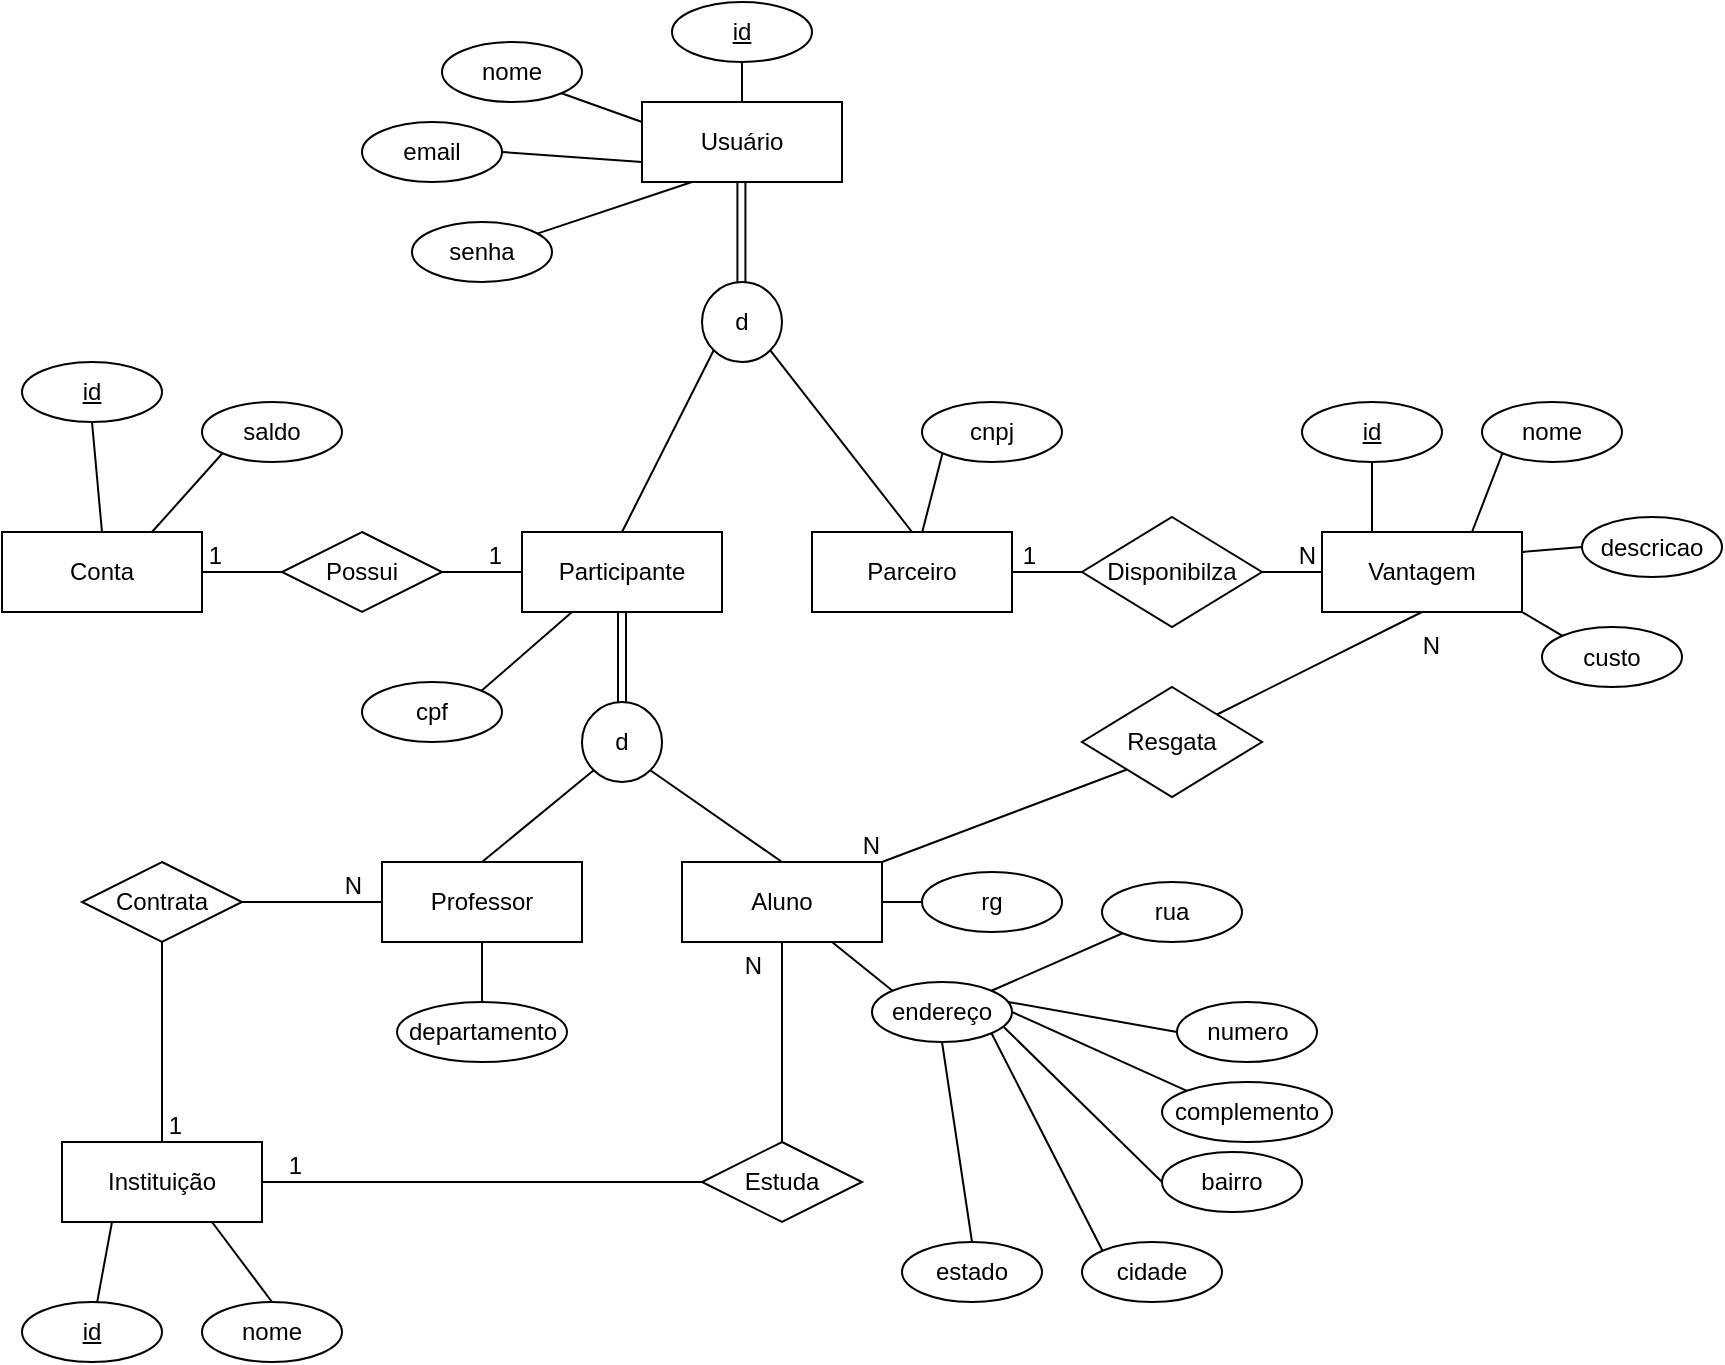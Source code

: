 <mxfile version="17.5.0" type="device"><diagram id="R2lEEEUBdFMjLlhIrx00" name="Page-1"><mxGraphModel dx="1354" dy="716" grid="1" gridSize="10" guides="1" tooltips="1" connect="1" arrows="1" fold="1" page="1" pageScale="1" pageWidth="850" pageHeight="1100" math="0" shadow="0" extFonts="Permanent Marker^https://fonts.googleapis.com/css?family=Permanent+Marker"><root><mxCell id="0"/><mxCell id="1" parent="0"/><mxCell id="onSJs_0PYtpIINqufBLF-1" value="Aluno" style="whiteSpace=wrap;html=1;align=center;" vertex="1" parent="1"><mxGeometry x="360" y="440" width="100" height="40" as="geometry"/></mxCell><mxCell id="onSJs_0PYtpIINqufBLF-3" value="Professor" style="whiteSpace=wrap;html=1;align=center;" vertex="1" parent="1"><mxGeometry x="210" y="440" width="100" height="40" as="geometry"/></mxCell><mxCell id="onSJs_0PYtpIINqufBLF-5" value="Participante" style="whiteSpace=wrap;html=1;align=center;" vertex="1" parent="1"><mxGeometry x="280" y="275" width="100" height="40" as="geometry"/></mxCell><mxCell id="onSJs_0PYtpIINqufBLF-6" value="Parceiro" style="whiteSpace=wrap;html=1;align=center;" vertex="1" parent="1"><mxGeometry x="425" y="275" width="100" height="40" as="geometry"/></mxCell><mxCell id="onSJs_0PYtpIINqufBLF-8" value="Usuário" style="whiteSpace=wrap;html=1;align=center;" vertex="1" parent="1"><mxGeometry x="340" y="60" width="100" height="40" as="geometry"/></mxCell><mxCell id="onSJs_0PYtpIINqufBLF-9" value="&lt;div&gt;Vantagem&lt;/div&gt;" style="whiteSpace=wrap;html=1;align=center;" vertex="1" parent="1"><mxGeometry x="680" y="275" width="100" height="40" as="geometry"/></mxCell><mxCell id="onSJs_0PYtpIINqufBLF-12" value="Conta" style="whiteSpace=wrap;html=1;align=center;" vertex="1" parent="1"><mxGeometry x="20" y="275" width="100" height="40" as="geometry"/></mxCell><mxCell id="onSJs_0PYtpIINqufBLF-15" value="d" style="ellipse;whiteSpace=wrap;html=1;aspect=fixed;" vertex="1" parent="1"><mxGeometry x="310" y="360" width="40" height="40" as="geometry"/></mxCell><mxCell id="onSJs_0PYtpIINqufBLF-16" value="" style="shape=link;html=1;rounded=0;entryX=0.5;entryY=1;entryDx=0;entryDy=0;" edge="1" parent="1" source="onSJs_0PYtpIINqufBLF-15" target="onSJs_0PYtpIINqufBLF-5"><mxGeometry relative="1" as="geometry"><mxPoint x="280" y="425" as="sourcePoint"/><mxPoint x="440" y="425" as="targetPoint"/></mxGeometry></mxCell><mxCell id="onSJs_0PYtpIINqufBLF-19" value="" style="endArrow=none;html=1;rounded=0;entryX=0;entryY=1;entryDx=0;entryDy=0;exitX=0.5;exitY=0;exitDx=0;exitDy=0;" edge="1" parent="1" source="onSJs_0PYtpIINqufBLF-3" target="onSJs_0PYtpIINqufBLF-15"><mxGeometry relative="1" as="geometry"><mxPoint x="290" y="420" as="sourcePoint"/><mxPoint x="450" y="420" as="targetPoint"/></mxGeometry></mxCell><mxCell id="onSJs_0PYtpIINqufBLF-20" value="" style="endArrow=none;html=1;rounded=0;exitX=1;exitY=1;exitDx=0;exitDy=0;entryX=0.5;entryY=0;entryDx=0;entryDy=0;" edge="1" parent="1" source="onSJs_0PYtpIINqufBLF-15" target="onSJs_0PYtpIINqufBLF-1"><mxGeometry relative="1" as="geometry"><mxPoint x="290" y="420" as="sourcePoint"/><mxPoint x="450" y="420" as="targetPoint"/></mxGeometry></mxCell><mxCell id="onSJs_0PYtpIINqufBLF-22" value="&lt;div&gt;Instituição&lt;/div&gt;" style="whiteSpace=wrap;html=1;align=center;" vertex="1" parent="1"><mxGeometry x="50" y="580" width="100" height="40" as="geometry"/></mxCell><mxCell id="onSJs_0PYtpIINqufBLF-24" value="d" style="ellipse;whiteSpace=wrap;html=1;aspect=fixed;" vertex="1" parent="1"><mxGeometry x="370" y="150" width="40" height="40" as="geometry"/></mxCell><mxCell id="onSJs_0PYtpIINqufBLF-25" value="" style="shape=link;html=1;rounded=0;entryX=0.5;entryY=1;entryDx=0;entryDy=0;" edge="1" parent="1"><mxGeometry relative="1" as="geometry"><mxPoint x="389.71" y="150" as="sourcePoint"/><mxPoint x="389.71" y="100" as="targetPoint"/></mxGeometry></mxCell><mxCell id="onSJs_0PYtpIINqufBLF-27" value="" style="endArrow=none;html=1;rounded=0;exitX=1;exitY=1;exitDx=0;exitDy=0;entryX=0.5;entryY=0;entryDx=0;entryDy=0;" edge="1" parent="1" source="onSJs_0PYtpIINqufBLF-24" target="onSJs_0PYtpIINqufBLF-6"><mxGeometry relative="1" as="geometry"><mxPoint x="420" y="280" as="sourcePoint"/><mxPoint x="580" y="280" as="targetPoint"/></mxGeometry></mxCell><mxCell id="onSJs_0PYtpIINqufBLF-28" value="" style="endArrow=none;html=1;rounded=0;exitX=0;exitY=1;exitDx=0;exitDy=0;entryX=0.5;entryY=0;entryDx=0;entryDy=0;" edge="1" parent="1" source="onSJs_0PYtpIINqufBLF-24" target="onSJs_0PYtpIINqufBLF-5"><mxGeometry relative="1" as="geometry"><mxPoint x="420" y="280" as="sourcePoint"/><mxPoint x="580" y="280" as="targetPoint"/></mxGeometry></mxCell><mxCell id="onSJs_0PYtpIINqufBLF-29" value="Contrata" style="shape=rhombus;perimeter=rhombusPerimeter;whiteSpace=wrap;html=1;align=center;" vertex="1" parent="1"><mxGeometry x="60" y="440" width="80" height="40" as="geometry"/></mxCell><mxCell id="onSJs_0PYtpIINqufBLF-30" value="" style="endArrow=none;html=1;rounded=0;entryX=0;entryY=0.5;entryDx=0;entryDy=0;exitX=1;exitY=0.5;exitDx=0;exitDy=0;" edge="1" parent="1" source="onSJs_0PYtpIINqufBLF-29" target="onSJs_0PYtpIINqufBLF-3"><mxGeometry relative="1" as="geometry"><mxPoint x="90" y="490" as="sourcePoint"/><mxPoint x="250" y="490" as="targetPoint"/></mxGeometry></mxCell><mxCell id="onSJs_0PYtpIINqufBLF-31" value="N" style="resizable=0;html=1;align=right;verticalAlign=bottom;" connectable="0" vertex="1" parent="onSJs_0PYtpIINqufBLF-30"><mxGeometry x="1" relative="1" as="geometry"><mxPoint x="-10" as="offset"/></mxGeometry></mxCell><mxCell id="onSJs_0PYtpIINqufBLF-32" value="" style="endArrow=none;html=1;rounded=0;entryX=0.5;entryY=0;entryDx=0;entryDy=0;exitX=0.5;exitY=1;exitDx=0;exitDy=0;" edge="1" parent="1" source="onSJs_0PYtpIINqufBLF-29" target="onSJs_0PYtpIINqufBLF-22"><mxGeometry relative="1" as="geometry"><mxPoint x="90" y="490" as="sourcePoint"/><mxPoint x="250" y="490" as="targetPoint"/></mxGeometry></mxCell><mxCell id="onSJs_0PYtpIINqufBLF-33" value="1" style="resizable=0;html=1;align=right;verticalAlign=bottom;" connectable="0" vertex="1" parent="onSJs_0PYtpIINqufBLF-32"><mxGeometry x="1" relative="1" as="geometry"><mxPoint x="10" as="offset"/></mxGeometry></mxCell><mxCell id="onSJs_0PYtpIINqufBLF-34" value="Possui" style="shape=rhombus;perimeter=rhombusPerimeter;whiteSpace=wrap;html=1;align=center;" vertex="1" parent="1"><mxGeometry x="160" y="275" width="80" height="40" as="geometry"/></mxCell><mxCell id="onSJs_0PYtpIINqufBLF-35" value="" style="endArrow=none;html=1;rounded=0;entryX=0;entryY=0.5;entryDx=0;entryDy=0;exitX=1;exitY=0.5;exitDx=0;exitDy=0;" edge="1" parent="1" source="onSJs_0PYtpIINqufBLF-34" target="onSJs_0PYtpIINqufBLF-5"><mxGeometry relative="1" as="geometry"><mxPoint x="150" y="470" as="sourcePoint"/><mxPoint x="220" y="470" as="targetPoint"/></mxGeometry></mxCell><mxCell id="onSJs_0PYtpIINqufBLF-36" value="1" style="resizable=0;html=1;align=right;verticalAlign=bottom;" connectable="0" vertex="1" parent="onSJs_0PYtpIINqufBLF-35"><mxGeometry x="1" relative="1" as="geometry"><mxPoint x="-10" as="offset"/></mxGeometry></mxCell><mxCell id="onSJs_0PYtpIINqufBLF-37" value="" style="endArrow=none;html=1;rounded=0;entryX=1;entryY=0.5;entryDx=0;entryDy=0;exitX=0;exitY=0.5;exitDx=0;exitDy=0;" edge="1" parent="1" source="onSJs_0PYtpIINqufBLF-34" target="onSJs_0PYtpIINqufBLF-12"><mxGeometry relative="1" as="geometry"><mxPoint x="70" y="470" as="sourcePoint"/><mxPoint x="20" y="470" as="targetPoint"/></mxGeometry></mxCell><mxCell id="onSJs_0PYtpIINqufBLF-38" value="1" style="resizable=0;html=1;align=right;verticalAlign=bottom;" connectable="0" vertex="1" parent="onSJs_0PYtpIINqufBLF-37"><mxGeometry x="1" relative="1" as="geometry"><mxPoint x="10" as="offset"/></mxGeometry></mxCell><mxCell id="onSJs_0PYtpIINqufBLF-44" value="Disponibilza" style="shape=rhombus;perimeter=rhombusPerimeter;whiteSpace=wrap;html=1;align=center;" vertex="1" parent="1"><mxGeometry x="560" y="267.5" width="90" height="55" as="geometry"/></mxCell><mxCell id="onSJs_0PYtpIINqufBLF-45" value="" style="endArrow=none;html=1;rounded=0;entryX=0;entryY=0.5;entryDx=0;entryDy=0;exitX=1;exitY=0.5;exitDx=0;exitDy=0;" edge="1" parent="1" source="onSJs_0PYtpIINqufBLF-44" target="onSJs_0PYtpIINqufBLF-9"><mxGeometry relative="1" as="geometry"><mxPoint x="580" y="430" as="sourcePoint"/><mxPoint x="670" y="340" as="targetPoint"/></mxGeometry></mxCell><mxCell id="onSJs_0PYtpIINqufBLF-46" value="N" style="resizable=0;html=1;align=right;verticalAlign=bottom;" connectable="0" vertex="1" parent="onSJs_0PYtpIINqufBLF-45"><mxGeometry x="1" relative="1" as="geometry"><mxPoint x="-3" as="offset"/></mxGeometry></mxCell><mxCell id="onSJs_0PYtpIINqufBLF-47" value="" style="endArrow=none;html=1;rounded=0;entryX=1;entryY=0.5;entryDx=0;entryDy=0;exitX=0;exitY=0.5;exitDx=0;exitDy=0;" edge="1" parent="1" source="onSJs_0PYtpIINqufBLF-44" target="onSJs_0PYtpIINqufBLF-6"><mxGeometry relative="1" as="geometry"><mxPoint x="580" y="430" as="sourcePoint"/><mxPoint x="510" y="340" as="targetPoint"/></mxGeometry></mxCell><mxCell id="onSJs_0PYtpIINqufBLF-48" value="1" style="resizable=0;html=1;align=right;verticalAlign=bottom;" connectable="0" vertex="1" parent="onSJs_0PYtpIINqufBLF-47"><mxGeometry x="1" relative="1" as="geometry"><mxPoint x="12" as="offset"/></mxGeometry></mxCell><mxCell id="onSJs_0PYtpIINqufBLF-50" value="Resgata" style="shape=rhombus;perimeter=rhombusPerimeter;whiteSpace=wrap;html=1;align=center;" vertex="1" parent="1"><mxGeometry x="560" y="352.5" width="90" height="55" as="geometry"/></mxCell><mxCell id="onSJs_0PYtpIINqufBLF-51" value="" style="endArrow=none;html=1;rounded=0;entryX=0.5;entryY=1;entryDx=0;entryDy=0;exitX=1;exitY=0;exitDx=0;exitDy=0;" edge="1" parent="1" source="onSJs_0PYtpIINqufBLF-50" target="onSJs_0PYtpIINqufBLF-9"><mxGeometry relative="1" as="geometry"><mxPoint x="590" y="440" as="sourcePoint"/><mxPoint x="690" y="305" as="targetPoint"/></mxGeometry></mxCell><mxCell id="onSJs_0PYtpIINqufBLF-52" value="N" style="resizable=0;html=1;align=right;verticalAlign=bottom;" connectable="0" vertex="1" parent="onSJs_0PYtpIINqufBLF-51"><mxGeometry x="1" relative="1" as="geometry"><mxPoint x="10" y="25" as="offset"/></mxGeometry></mxCell><mxCell id="onSJs_0PYtpIINqufBLF-53" value="" style="endArrow=none;html=1;rounded=0;entryX=1;entryY=0;entryDx=0;entryDy=0;exitX=0;exitY=1;exitDx=0;exitDy=0;" edge="1" parent="1" source="onSJs_0PYtpIINqufBLF-50" target="onSJs_0PYtpIINqufBLF-1"><mxGeometry relative="1" as="geometry"><mxPoint x="590" y="440" as="sourcePoint"/><mxPoint x="535" y="305" as="targetPoint"/></mxGeometry></mxCell><mxCell id="onSJs_0PYtpIINqufBLF-54" value="N" style="resizable=0;html=1;align=right;verticalAlign=bottom;" connectable="0" vertex="1" parent="onSJs_0PYtpIINqufBLF-53"><mxGeometry x="1" relative="1" as="geometry"><mxPoint as="offset"/></mxGeometry></mxCell><mxCell id="onSJs_0PYtpIINqufBLF-55" value="id" style="ellipse;whiteSpace=wrap;html=1;align=center;fontStyle=4;" vertex="1" parent="1"><mxGeometry x="355" y="10" width="70" height="30" as="geometry"/></mxCell><mxCell id="onSJs_0PYtpIINqufBLF-57" value="email" style="ellipse;whiteSpace=wrap;html=1;align=center;" vertex="1" parent="1"><mxGeometry x="200" y="70" width="70" height="30" as="geometry"/></mxCell><mxCell id="onSJs_0PYtpIINqufBLF-58" value="senha" style="ellipse;whiteSpace=wrap;html=1;align=center;" vertex="1" parent="1"><mxGeometry x="225" y="120" width="70" height="30" as="geometry"/></mxCell><mxCell id="onSJs_0PYtpIINqufBLF-59" value="nome" style="ellipse;whiteSpace=wrap;html=1;align=center;" vertex="1" parent="1"><mxGeometry x="240" y="30" width="70" height="30" as="geometry"/></mxCell><mxCell id="onSJs_0PYtpIINqufBLF-63" value="" style="endArrow=none;html=1;rounded=0;entryX=0.5;entryY=1;entryDx=0;entryDy=0;exitX=0.5;exitY=0;exitDx=0;exitDy=0;" edge="1" parent="1" source="onSJs_0PYtpIINqufBLF-8" target="onSJs_0PYtpIINqufBLF-55"><mxGeometry relative="1" as="geometry"><mxPoint x="320" y="190" as="sourcePoint"/><mxPoint x="480" y="190" as="targetPoint"/></mxGeometry></mxCell><mxCell id="onSJs_0PYtpIINqufBLF-64" value="" style="endArrow=none;html=1;rounded=0;entryX=1;entryY=1;entryDx=0;entryDy=0;exitX=0;exitY=0.25;exitDx=0;exitDy=0;" edge="1" parent="1" source="onSJs_0PYtpIINqufBLF-8" target="onSJs_0PYtpIINqufBLF-59"><mxGeometry relative="1" as="geometry"><mxPoint x="400" y="70" as="sourcePoint"/><mxPoint x="400" y="50" as="targetPoint"/></mxGeometry></mxCell><mxCell id="onSJs_0PYtpIINqufBLF-65" value="" style="endArrow=none;html=1;rounded=0;exitX=0.25;exitY=1;exitDx=0;exitDy=0;" edge="1" parent="1" source="onSJs_0PYtpIINqufBLF-8" target="onSJs_0PYtpIINqufBLF-58"><mxGeometry relative="1" as="geometry"><mxPoint x="410" y="80" as="sourcePoint"/><mxPoint x="410" y="60" as="targetPoint"/></mxGeometry></mxCell><mxCell id="onSJs_0PYtpIINqufBLF-66" value="" style="endArrow=none;html=1;rounded=0;entryX=1;entryY=0.5;entryDx=0;entryDy=0;exitX=0;exitY=0.75;exitDx=0;exitDy=0;" edge="1" parent="1" source="onSJs_0PYtpIINqufBLF-8" target="onSJs_0PYtpIINqufBLF-57"><mxGeometry relative="1" as="geometry"><mxPoint x="420" y="90" as="sourcePoint"/><mxPoint x="420" y="70" as="targetPoint"/></mxGeometry></mxCell><mxCell id="onSJs_0PYtpIINqufBLF-68" value="cpf" style="ellipse;whiteSpace=wrap;html=1;align=center;" vertex="1" parent="1"><mxGeometry x="200" y="350" width="70" height="30" as="geometry"/></mxCell><mxCell id="onSJs_0PYtpIINqufBLF-71" value="" style="endArrow=none;html=1;rounded=0;entryX=1;entryY=0;entryDx=0;entryDy=0;exitX=0.25;exitY=1;exitDx=0;exitDy=0;" edge="1" parent="1" source="onSJs_0PYtpIINqufBLF-5" target="onSJs_0PYtpIINqufBLF-68"><mxGeometry relative="1" as="geometry"><mxPoint x="320" y="190" as="sourcePoint"/><mxPoint x="480" y="190" as="targetPoint"/></mxGeometry></mxCell><mxCell id="onSJs_0PYtpIINqufBLF-72" value="cnpj" style="ellipse;whiteSpace=wrap;html=1;align=center;" vertex="1" parent="1"><mxGeometry x="480" y="210" width="70" height="30" as="geometry"/></mxCell><mxCell id="onSJs_0PYtpIINqufBLF-74" value="" style="endArrow=none;html=1;rounded=0;entryX=0;entryY=1;entryDx=0;entryDy=0;" edge="1" parent="1" source="onSJs_0PYtpIINqufBLF-6" target="onSJs_0PYtpIINqufBLF-72"><mxGeometry relative="1" as="geometry"><mxPoint x="320" y="230" as="sourcePoint"/><mxPoint x="480" y="230" as="targetPoint"/></mxGeometry></mxCell><mxCell id="onSJs_0PYtpIINqufBLF-75" value="nome" style="ellipse;whiteSpace=wrap;html=1;align=center;" vertex="1" parent="1"><mxGeometry x="760" y="210" width="70" height="30" as="geometry"/></mxCell><mxCell id="onSJs_0PYtpIINqufBLF-76" value="id" style="ellipse;whiteSpace=wrap;html=1;align=center;fontStyle=4;" vertex="1" parent="1"><mxGeometry x="670" y="210" width="70" height="30" as="geometry"/></mxCell><mxCell id="onSJs_0PYtpIINqufBLF-77" value="" style="endArrow=none;html=1;rounded=0;entryX=0.5;entryY=1;entryDx=0;entryDy=0;exitX=0.25;exitY=0;exitDx=0;exitDy=0;" edge="1" parent="1" source="onSJs_0PYtpIINqufBLF-9" target="onSJs_0PYtpIINqufBLF-76"><mxGeometry relative="1" as="geometry"><mxPoint x="710" y="270" as="sourcePoint"/><mxPoint x="480" y="230" as="targetPoint"/></mxGeometry></mxCell><mxCell id="onSJs_0PYtpIINqufBLF-78" value="" style="endArrow=none;html=1;rounded=0;entryX=0;entryY=1;entryDx=0;entryDy=0;exitX=0.75;exitY=0;exitDx=0;exitDy=0;" edge="1" parent="1" source="onSJs_0PYtpIINqufBLF-9" target="onSJs_0PYtpIINqufBLF-75"><mxGeometry relative="1" as="geometry"><mxPoint x="320" y="230" as="sourcePoint"/><mxPoint x="480" y="230" as="targetPoint"/></mxGeometry></mxCell><mxCell id="onSJs_0PYtpIINqufBLF-79" value="descricao" style="ellipse;whiteSpace=wrap;html=1;align=center;" vertex="1" parent="1"><mxGeometry x="810" y="267.5" width="70" height="30" as="geometry"/></mxCell><mxCell id="onSJs_0PYtpIINqufBLF-82" value="" style="endArrow=none;html=1;rounded=0;entryX=0;entryY=0.5;entryDx=0;entryDy=0;exitX=1;exitY=0.25;exitDx=0;exitDy=0;" edge="1" parent="1" source="onSJs_0PYtpIINqufBLF-9" target="onSJs_0PYtpIINqufBLF-79"><mxGeometry relative="1" as="geometry"><mxPoint x="320" y="230" as="sourcePoint"/><mxPoint x="480" y="230" as="targetPoint"/></mxGeometry></mxCell><mxCell id="onSJs_0PYtpIINqufBLF-83" value="custo" style="ellipse;whiteSpace=wrap;html=1;align=center;" vertex="1" parent="1"><mxGeometry x="790" y="322.5" width="70" height="30" as="geometry"/></mxCell><mxCell id="onSJs_0PYtpIINqufBLF-84" value="" style="endArrow=none;html=1;rounded=0;entryX=0;entryY=0;entryDx=0;entryDy=0;exitX=1;exitY=1;exitDx=0;exitDy=0;" edge="1" parent="1" source="onSJs_0PYtpIINqufBLF-9" target="onSJs_0PYtpIINqufBLF-83"><mxGeometry relative="1" as="geometry"><mxPoint x="320" y="230" as="sourcePoint"/><mxPoint x="480" y="230" as="targetPoint"/></mxGeometry></mxCell><mxCell id="onSJs_0PYtpIINqufBLF-86" value="endereço" style="ellipse;whiteSpace=wrap;html=1;align=center;" vertex="1" parent="1"><mxGeometry x="455" y="500" width="70" height="30" as="geometry"/></mxCell><mxCell id="onSJs_0PYtpIINqufBLF-89" value="Estuda" style="shape=rhombus;perimeter=rhombusPerimeter;whiteSpace=wrap;html=1;align=center;" vertex="1" parent="1"><mxGeometry x="370" y="580" width="80" height="40" as="geometry"/></mxCell><mxCell id="onSJs_0PYtpIINqufBLF-90" value="" style="endArrow=none;html=1;rounded=0;entryX=0.5;entryY=1;entryDx=0;entryDy=0;exitX=0.5;exitY=0;exitDx=0;exitDy=0;" edge="1" parent="1" source="onSJs_0PYtpIINqufBLF-89" target="onSJs_0PYtpIINqufBLF-1"><mxGeometry relative="1" as="geometry"><mxPoint x="360" y="430" as="sourcePoint"/><mxPoint x="520" y="430" as="targetPoint"/></mxGeometry></mxCell><mxCell id="onSJs_0PYtpIINqufBLF-91" value="N" style="resizable=0;html=1;align=right;verticalAlign=bottom;" connectable="0" vertex="1" parent="onSJs_0PYtpIINqufBLF-90"><mxGeometry x="1" relative="1" as="geometry"><mxPoint x="-10" y="20" as="offset"/></mxGeometry></mxCell><mxCell id="onSJs_0PYtpIINqufBLF-92" value="" style="endArrow=none;html=1;rounded=0;entryX=1;entryY=0.5;entryDx=0;entryDy=0;exitX=0;exitY=0.5;exitDx=0;exitDy=0;" edge="1" parent="1" source="onSJs_0PYtpIINqufBLF-89" target="onSJs_0PYtpIINqufBLF-22"><mxGeometry relative="1" as="geometry"><mxPoint x="360" y="430" as="sourcePoint"/><mxPoint x="520" y="430" as="targetPoint"/></mxGeometry></mxCell><mxCell id="onSJs_0PYtpIINqufBLF-93" value="1" style="resizable=0;html=1;align=right;verticalAlign=bottom;" connectable="0" vertex="1" parent="onSJs_0PYtpIINqufBLF-92"><mxGeometry x="1" relative="1" as="geometry"><mxPoint x="20" as="offset"/></mxGeometry></mxCell><mxCell id="onSJs_0PYtpIINqufBLF-94" value="rg" style="ellipse;whiteSpace=wrap;html=1;align=center;" vertex="1" parent="1"><mxGeometry x="480" y="445" width="70" height="30" as="geometry"/></mxCell><mxCell id="onSJs_0PYtpIINqufBLF-95" value="rua" style="ellipse;whiteSpace=wrap;html=1;align=center;" vertex="1" parent="1"><mxGeometry x="570" y="450" width="70" height="30" as="geometry"/></mxCell><mxCell id="onSJs_0PYtpIINqufBLF-96" value="&lt;div&gt;numero&lt;/div&gt;" style="ellipse;whiteSpace=wrap;html=1;align=center;" vertex="1" parent="1"><mxGeometry x="607.5" y="510" width="70" height="30" as="geometry"/></mxCell><mxCell id="onSJs_0PYtpIINqufBLF-97" value="complemento" style="ellipse;whiteSpace=wrap;html=1;align=center;" vertex="1" parent="1"><mxGeometry x="600" y="550" width="85" height="30" as="geometry"/></mxCell><mxCell id="onSJs_0PYtpIINqufBLF-98" value="bairro" style="ellipse;whiteSpace=wrap;html=1;align=center;" vertex="1" parent="1"><mxGeometry x="600" y="585" width="70" height="30" as="geometry"/></mxCell><mxCell id="onSJs_0PYtpIINqufBLF-99" value="cidade" style="ellipse;whiteSpace=wrap;html=1;align=center;" vertex="1" parent="1"><mxGeometry x="560" y="630" width="70" height="30" as="geometry"/></mxCell><mxCell id="onSJs_0PYtpIINqufBLF-100" value="estado" style="ellipse;whiteSpace=wrap;html=1;align=center;" vertex="1" parent="1"><mxGeometry x="470" y="630" width="70" height="30" as="geometry"/></mxCell><mxCell id="onSJs_0PYtpIINqufBLF-101" value="" style="endArrow=none;html=1;rounded=0;entryX=0;entryY=0;entryDx=0;entryDy=0;exitX=0.75;exitY=1;exitDx=0;exitDy=0;" edge="1" parent="1" source="onSJs_0PYtpIINqufBLF-1" target="onSJs_0PYtpIINqufBLF-86"><mxGeometry relative="1" as="geometry"><mxPoint x="360" y="510" as="sourcePoint"/><mxPoint x="520" y="510" as="targetPoint"/></mxGeometry></mxCell><mxCell id="onSJs_0PYtpIINqufBLF-103" value="" style="endArrow=none;html=1;rounded=0;entryX=0;entryY=0.5;entryDx=0;entryDy=0;exitX=1;exitY=0.5;exitDx=0;exitDy=0;" edge="1" parent="1" source="onSJs_0PYtpIINqufBLF-1" target="onSJs_0PYtpIINqufBLF-94"><mxGeometry relative="1" as="geometry"><mxPoint x="445" y="490" as="sourcePoint"/><mxPoint x="475.003" y="514.501" as="targetPoint"/></mxGeometry></mxCell><mxCell id="onSJs_0PYtpIINqufBLF-104" value="" style="endArrow=none;html=1;rounded=0;entryX=0.5;entryY=0;entryDx=0;entryDy=0;exitX=0.5;exitY=1;exitDx=0;exitDy=0;" edge="1" parent="1" source="onSJs_0PYtpIINqufBLF-86" target="onSJs_0PYtpIINqufBLF-100"><mxGeometry relative="1" as="geometry"><mxPoint x="455" y="500" as="sourcePoint"/><mxPoint x="485.003" y="524.501" as="targetPoint"/></mxGeometry></mxCell><mxCell id="onSJs_0PYtpIINqufBLF-105" value="" style="endArrow=none;html=1;rounded=0;entryX=0;entryY=0;entryDx=0;entryDy=0;exitX=1;exitY=1;exitDx=0;exitDy=0;" edge="1" parent="1" source="onSJs_0PYtpIINqufBLF-86" target="onSJs_0PYtpIINqufBLF-99"><mxGeometry relative="1" as="geometry"><mxPoint x="465" y="510" as="sourcePoint"/><mxPoint x="495.003" y="534.501" as="targetPoint"/></mxGeometry></mxCell><mxCell id="onSJs_0PYtpIINqufBLF-106" value="" style="endArrow=none;html=1;rounded=0;entryX=0;entryY=0.5;entryDx=0;entryDy=0;exitX=0.943;exitY=0.754;exitDx=0;exitDy=0;exitPerimeter=0;" edge="1" parent="1" source="onSJs_0PYtpIINqufBLF-86" target="onSJs_0PYtpIINqufBLF-98"><mxGeometry relative="1" as="geometry"><mxPoint x="530" y="530" as="sourcePoint"/><mxPoint x="505.003" y="544.501" as="targetPoint"/></mxGeometry></mxCell><mxCell id="onSJs_0PYtpIINqufBLF-107" value="" style="endArrow=none;html=1;rounded=0;entryX=0;entryY=0;entryDx=0;entryDy=0;exitX=1;exitY=0.5;exitDx=0;exitDy=0;" edge="1" parent="1" source="onSJs_0PYtpIINqufBLF-86" target="onSJs_0PYtpIINqufBLF-97"><mxGeometry relative="1" as="geometry"><mxPoint x="485" y="530" as="sourcePoint"/><mxPoint x="515.003" y="554.501" as="targetPoint"/></mxGeometry></mxCell><mxCell id="onSJs_0PYtpIINqufBLF-108" value="" style="endArrow=none;html=1;rounded=0;entryX=0;entryY=1;entryDx=0;entryDy=0;exitX=1;exitY=0;exitDx=0;exitDy=0;" edge="1" parent="1" source="onSJs_0PYtpIINqufBLF-86" target="onSJs_0PYtpIINqufBLF-95"><mxGeometry relative="1" as="geometry"><mxPoint x="495" y="540" as="sourcePoint"/><mxPoint x="525.003" y="564.501" as="targetPoint"/></mxGeometry></mxCell><mxCell id="onSJs_0PYtpIINqufBLF-109" value="" style="endArrow=none;html=1;rounded=0;entryX=0;entryY=0.5;entryDx=0;entryDy=0;exitX=0.973;exitY=0.332;exitDx=0;exitDy=0;exitPerimeter=0;" edge="1" parent="1" source="onSJs_0PYtpIINqufBLF-86" target="onSJs_0PYtpIINqufBLF-96"><mxGeometry relative="1" as="geometry"><mxPoint x="505" y="550" as="sourcePoint"/><mxPoint x="535.003" y="574.501" as="targetPoint"/></mxGeometry></mxCell><mxCell id="onSJs_0PYtpIINqufBLF-110" value="departamento" style="ellipse;whiteSpace=wrap;html=1;align=center;" vertex="1" parent="1"><mxGeometry x="217.5" y="510" width="85" height="30" as="geometry"/></mxCell><mxCell id="onSJs_0PYtpIINqufBLF-111" value="" style="endArrow=none;html=1;rounded=0;entryX=0.5;entryY=0;entryDx=0;entryDy=0;exitX=0.5;exitY=1;exitDx=0;exitDy=0;" edge="1" parent="1" source="onSJs_0PYtpIINqufBLF-3" target="onSJs_0PYtpIINqufBLF-110"><mxGeometry relative="1" as="geometry"><mxPoint x="500" y="540" as="sourcePoint"/><mxPoint x="515" y="640" as="targetPoint"/></mxGeometry></mxCell><mxCell id="onSJs_0PYtpIINqufBLF-112" value="id" style="ellipse;whiteSpace=wrap;html=1;align=center;fontStyle=4;" vertex="1" parent="1"><mxGeometry x="30" y="660" width="70" height="30" as="geometry"/></mxCell><mxCell id="onSJs_0PYtpIINqufBLF-113" value="" style="endArrow=none;html=1;rounded=0;exitX=0.25;exitY=1;exitDx=0;exitDy=0;" edge="1" parent="1" source="onSJs_0PYtpIINqufBLF-22" target="onSJs_0PYtpIINqufBLF-112"><mxGeometry relative="1" as="geometry"><mxPoint x="500" y="540" as="sourcePoint"/><mxPoint x="515" y="640" as="targetPoint"/></mxGeometry></mxCell><mxCell id="onSJs_0PYtpIINqufBLF-114" value="nome" style="ellipse;whiteSpace=wrap;html=1;align=center;" vertex="1" parent="1"><mxGeometry x="120" y="660" width="70" height="30" as="geometry"/></mxCell><mxCell id="onSJs_0PYtpIINqufBLF-115" value="" style="endArrow=none;html=1;rounded=0;exitX=0.75;exitY=1;exitDx=0;exitDy=0;entryX=0.5;entryY=0;entryDx=0;entryDy=0;" edge="1" parent="1" source="onSJs_0PYtpIINqufBLF-22" target="onSJs_0PYtpIINqufBLF-114"><mxGeometry relative="1" as="geometry"><mxPoint x="85" y="630" as="sourcePoint"/><mxPoint x="77.649" y="670.043" as="targetPoint"/></mxGeometry></mxCell><mxCell id="onSJs_0PYtpIINqufBLF-116" value="id" style="ellipse;whiteSpace=wrap;html=1;align=center;fontStyle=4;" vertex="1" parent="1"><mxGeometry x="30" y="190" width="70" height="30" as="geometry"/></mxCell><mxCell id="onSJs_0PYtpIINqufBLF-117" value="saldo" style="ellipse;whiteSpace=wrap;html=1;align=center;" vertex="1" parent="1"><mxGeometry x="120" y="210" width="70" height="30" as="geometry"/></mxCell><mxCell id="onSJs_0PYtpIINqufBLF-118" value="" style="endArrow=none;html=1;rounded=0;exitX=0.5;exitY=1;exitDx=0;exitDy=0;entryX=0.5;entryY=0;entryDx=0;entryDy=0;" edge="1" parent="1" source="onSJs_0PYtpIINqufBLF-116" target="onSJs_0PYtpIINqufBLF-12"><mxGeometry relative="1" as="geometry"><mxPoint x="170" y="310" as="sourcePoint"/><mxPoint x="330" y="310" as="targetPoint"/></mxGeometry></mxCell><mxCell id="onSJs_0PYtpIINqufBLF-119" value="" style="endArrow=none;html=1;rounded=0;exitX=0;exitY=1;exitDx=0;exitDy=0;entryX=0.75;entryY=0;entryDx=0;entryDy=0;" edge="1" parent="1" source="onSJs_0PYtpIINqufBLF-117" target="onSJs_0PYtpIINqufBLF-12"><mxGeometry relative="1" as="geometry"><mxPoint x="170" y="310" as="sourcePoint"/><mxPoint x="330" y="310" as="targetPoint"/></mxGeometry></mxCell></root></mxGraphModel></diagram></mxfile>